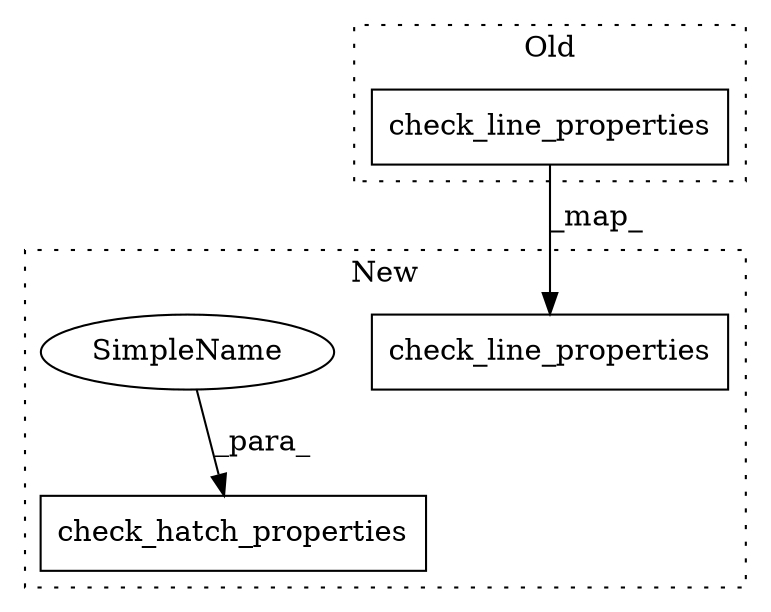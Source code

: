 digraph G {
subgraph cluster0 {
1 [label="check_line_properties" a="32" s="12373,12400" l="22,1" shape="box"];
label = "Old";
style="dotted";
}
subgraph cluster1 {
2 [label="check_line_properties" a="32" s="12503,12530" l="22,1" shape="box"];
3 [label="check_hatch_properties" a="32" s="12571,12599" l="23,1" shape="box"];
4 [label="SimpleName" a="42" s="12594" l="5" shape="ellipse"];
label = "New";
style="dotted";
}
1 -> 2 [label="_map_"];
4 -> 3 [label="_para_"];
}